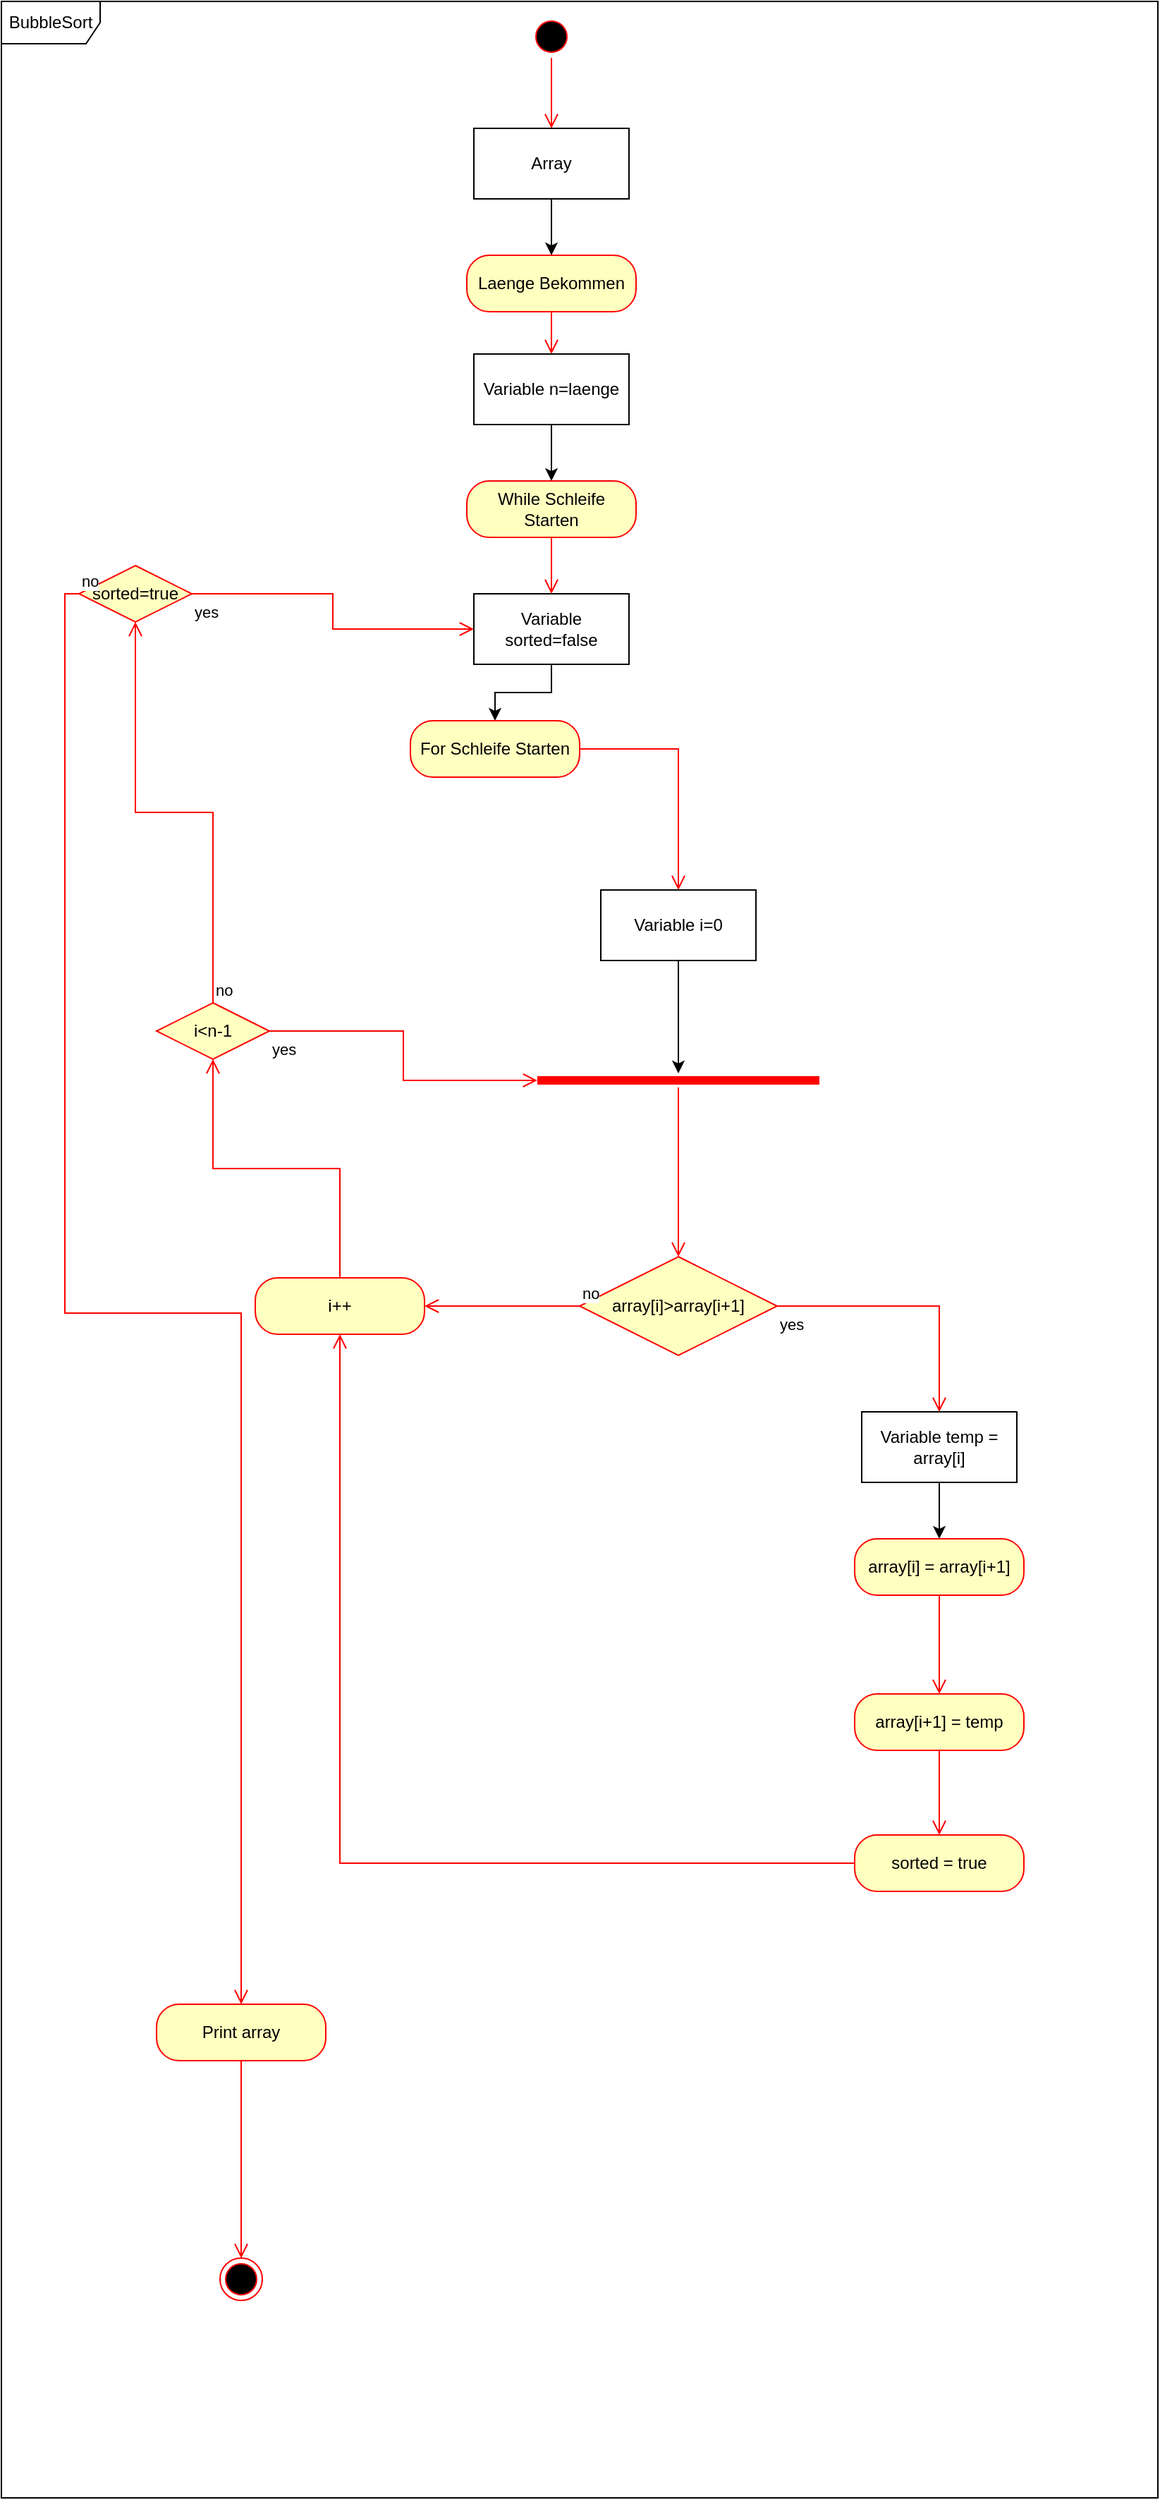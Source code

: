 <mxfile version="24.8.6">
  <diagram name="Page-1" id="OXBTZC504KjEnnJIQL22">
    <mxGraphModel dx="1210" dy="626" grid="1" gridSize="10" guides="1" tooltips="1" connect="1" arrows="1" fold="1" page="1" pageScale="1" pageWidth="850" pageHeight="1100" math="0" shadow="0">
      <root>
        <mxCell id="0" />
        <mxCell id="1" parent="0" />
        <mxCell id="aByPDQQcpFOjk5gNELxp-4" value="BubbleSort" style="shape=umlFrame;whiteSpace=wrap;html=1;pointerEvents=0;width=70;height=30;" vertex="1" parent="1">
          <mxGeometry x="110" y="10" width="820" height="1770" as="geometry" />
        </mxCell>
        <mxCell id="aByPDQQcpFOjk5gNELxp-21" value="" style="ellipse;html=1;shape=startState;fillColor=#000000;strokeColor=#ff0000;" vertex="1" parent="1">
          <mxGeometry x="485" y="20" width="30" height="30" as="geometry" />
        </mxCell>
        <mxCell id="aByPDQQcpFOjk5gNELxp-22" value="" style="edgeStyle=orthogonalEdgeStyle;html=1;verticalAlign=bottom;endArrow=open;endSize=8;strokeColor=#ff0000;rounded=0;entryX=0.5;entryY=0;entryDx=0;entryDy=0;" edge="1" source="aByPDQQcpFOjk5gNELxp-21" parent="1" target="aByPDQQcpFOjk5gNELxp-25">
          <mxGeometry relative="1" as="geometry">
            <mxPoint x="495" y="130" as="targetPoint" />
          </mxGeometry>
        </mxCell>
        <mxCell id="aByPDQQcpFOjk5gNELxp-28" style="edgeStyle=orthogonalEdgeStyle;rounded=0;orthogonalLoop=1;jettySize=auto;html=1;entryX=0.5;entryY=0;entryDx=0;entryDy=0;" edge="1" parent="1" source="aByPDQQcpFOjk5gNELxp-25" target="aByPDQQcpFOjk5gNELxp-26">
          <mxGeometry relative="1" as="geometry" />
        </mxCell>
        <mxCell id="aByPDQQcpFOjk5gNELxp-25" value="Array" style="html=1;whiteSpace=wrap;" vertex="1" parent="1">
          <mxGeometry x="445" y="100" width="110" height="50" as="geometry" />
        </mxCell>
        <mxCell id="aByPDQQcpFOjk5gNELxp-26" value="Laenge Bekommen" style="rounded=1;whiteSpace=wrap;html=1;arcSize=40;fontColor=#000000;fillColor=#ffffc0;strokeColor=#ff0000;" vertex="1" parent="1">
          <mxGeometry x="440" y="190" width="120" height="40" as="geometry" />
        </mxCell>
        <mxCell id="aByPDQQcpFOjk5gNELxp-27" value="" style="edgeStyle=orthogonalEdgeStyle;html=1;verticalAlign=bottom;endArrow=open;endSize=8;strokeColor=#ff0000;rounded=0;" edge="1" source="aByPDQQcpFOjk5gNELxp-26" parent="1" target="aByPDQQcpFOjk5gNELxp-29">
          <mxGeometry relative="1" as="geometry">
            <mxPoint x="495" y="310" as="targetPoint" />
          </mxGeometry>
        </mxCell>
        <mxCell id="aByPDQQcpFOjk5gNELxp-68" style="edgeStyle=orthogonalEdgeStyle;rounded=0;orthogonalLoop=1;jettySize=auto;html=1;entryX=0.5;entryY=0;entryDx=0;entryDy=0;" edge="1" parent="1" source="aByPDQQcpFOjk5gNELxp-29" target="aByPDQQcpFOjk5gNELxp-49">
          <mxGeometry relative="1" as="geometry" />
        </mxCell>
        <mxCell id="aByPDQQcpFOjk5gNELxp-29" value="Variable n=laenge" style="html=1;whiteSpace=wrap;" vertex="1" parent="1">
          <mxGeometry x="445" y="260" width="110" height="50" as="geometry" />
        </mxCell>
        <mxCell id="aByPDQQcpFOjk5gNELxp-53" style="edgeStyle=orthogonalEdgeStyle;rounded=0;orthogonalLoop=1;jettySize=auto;html=1;" edge="1" parent="1" source="aByPDQQcpFOjk5gNELxp-30" target="aByPDQQcpFOjk5gNELxp-51">
          <mxGeometry relative="1" as="geometry" />
        </mxCell>
        <mxCell id="aByPDQQcpFOjk5gNELxp-30" value="Variable sorted=false" style="html=1;whiteSpace=wrap;" vertex="1" parent="1">
          <mxGeometry x="445" y="430" width="110" height="50" as="geometry" />
        </mxCell>
        <mxCell id="aByPDQQcpFOjk5gNELxp-38" style="edgeStyle=orthogonalEdgeStyle;rounded=0;orthogonalLoop=1;jettySize=auto;html=1;" edge="1" parent="1" source="aByPDQQcpFOjk5gNELxp-31" target="aByPDQQcpFOjk5gNELxp-58">
          <mxGeometry relative="1" as="geometry" />
        </mxCell>
        <mxCell id="aByPDQQcpFOjk5gNELxp-31" value="Variable i=0" style="html=1;whiteSpace=wrap;" vertex="1" parent="1">
          <mxGeometry x="535" y="640" width="110" height="50" as="geometry" />
        </mxCell>
        <mxCell id="aByPDQQcpFOjk5gNELxp-32" value="array[i]&amp;gt;array[i+1]" style="rhombus;whiteSpace=wrap;html=1;fontColor=#000000;fillColor=#ffffc0;strokeColor=#ff0000;" vertex="1" parent="1">
          <mxGeometry x="520" y="900" width="140" height="70" as="geometry" />
        </mxCell>
        <mxCell id="aByPDQQcpFOjk5gNELxp-33" value="no" style="edgeStyle=orthogonalEdgeStyle;html=1;align=left;verticalAlign=bottom;endArrow=open;endSize=8;strokeColor=#ff0000;rounded=0;exitX=0;exitY=0.5;exitDx=0;exitDy=0;entryX=1;entryY=0.5;entryDx=0;entryDy=0;" edge="1" source="aByPDQQcpFOjk5gNELxp-32" parent="1" target="aByPDQQcpFOjk5gNELxp-35">
          <mxGeometry x="-1" relative="1" as="geometry">
            <mxPoint x="620" y="540" as="targetPoint" />
          </mxGeometry>
        </mxCell>
        <mxCell id="aByPDQQcpFOjk5gNELxp-34" value="yes" style="edgeStyle=orthogonalEdgeStyle;html=1;align=left;verticalAlign=top;endArrow=open;endSize=8;strokeColor=#ff0000;rounded=0;entryX=0.5;entryY=0;entryDx=0;entryDy=0;" edge="1" source="aByPDQQcpFOjk5gNELxp-32" parent="1" target="aByPDQQcpFOjk5gNELxp-37">
          <mxGeometry x="-1" relative="1" as="geometry">
            <mxPoint x="480" y="620" as="targetPoint" />
          </mxGeometry>
        </mxCell>
        <mxCell id="aByPDQQcpFOjk5gNELxp-35" value="i++" style="rounded=1;whiteSpace=wrap;html=1;arcSize=40;fontColor=#000000;fillColor=#ffffc0;strokeColor=#ff0000;" vertex="1" parent="1">
          <mxGeometry x="290" y="915" width="120" height="40" as="geometry" />
        </mxCell>
        <mxCell id="aByPDQQcpFOjk5gNELxp-36" value="" style="edgeStyle=orthogonalEdgeStyle;html=1;verticalAlign=bottom;endArrow=open;endSize=8;strokeColor=#ff0000;rounded=0;entryX=0.5;entryY=1;entryDx=0;entryDy=0;" edge="1" source="aByPDQQcpFOjk5gNELxp-35" parent="1" target="aByPDQQcpFOjk5gNELxp-39">
          <mxGeometry relative="1" as="geometry">
            <mxPoint x="270" y="620" as="targetPoint" />
          </mxGeometry>
        </mxCell>
        <mxCell id="aByPDQQcpFOjk5gNELxp-66" style="edgeStyle=orthogonalEdgeStyle;rounded=0;orthogonalLoop=1;jettySize=auto;html=1;" edge="1" parent="1" source="aByPDQQcpFOjk5gNELxp-37" target="aByPDQQcpFOjk5gNELxp-60">
          <mxGeometry relative="1" as="geometry" />
        </mxCell>
        <mxCell id="aByPDQQcpFOjk5gNELxp-37" value="Variable temp = array[i]" style="html=1;whiteSpace=wrap;" vertex="1" parent="1">
          <mxGeometry x="720" y="1010" width="110" height="50" as="geometry" />
        </mxCell>
        <mxCell id="aByPDQQcpFOjk5gNELxp-39" value="i&amp;lt;n-1" style="rhombus;whiteSpace=wrap;html=1;fontColor=#000000;fillColor=#ffffc0;strokeColor=#ff0000;" vertex="1" parent="1">
          <mxGeometry x="220" y="720" width="80" height="40" as="geometry" />
        </mxCell>
        <mxCell id="aByPDQQcpFOjk5gNELxp-41" value="yes" style="edgeStyle=orthogonalEdgeStyle;html=1;align=left;verticalAlign=top;endArrow=open;endSize=8;strokeColor=#ff0000;rounded=0;exitX=1;exitY=0.5;exitDx=0;exitDy=0;entryX=0;entryY=0.5;entryDx=0;entryDy=0;entryPerimeter=0;" edge="1" source="aByPDQQcpFOjk5gNELxp-39" parent="1" target="aByPDQQcpFOjk5gNELxp-58">
          <mxGeometry x="-1" relative="1" as="geometry">
            <mxPoint x="270" y="600" as="targetPoint" />
          </mxGeometry>
        </mxCell>
        <mxCell id="aByPDQQcpFOjk5gNELxp-42" value="sorted=true" style="rhombus;whiteSpace=wrap;html=1;fontColor=#000000;fillColor=#ffffc0;strokeColor=#ff0000;" vertex="1" parent="1">
          <mxGeometry x="165" y="410" width="80" height="40" as="geometry" />
        </mxCell>
        <mxCell id="aByPDQQcpFOjk5gNELxp-47" value="yes" style="edgeStyle=orthogonalEdgeStyle;html=1;align=left;verticalAlign=top;endArrow=open;endSize=8;strokeColor=#ff0000;rounded=0;exitX=1;exitY=0.5;exitDx=0;exitDy=0;entryX=0;entryY=0.5;entryDx=0;entryDy=0;" edge="1" parent="1" source="aByPDQQcpFOjk5gNELxp-42" target="aByPDQQcpFOjk5gNELxp-30">
          <mxGeometry x="-1" relative="1" as="geometry">
            <mxPoint x="530" y="650" as="targetPoint" />
            <mxPoint x="320" y="530" as="sourcePoint" />
          </mxGeometry>
        </mxCell>
        <mxCell id="aByPDQQcpFOjk5gNELxp-48" value="no" style="edgeStyle=orthogonalEdgeStyle;html=1;align=left;verticalAlign=bottom;endArrow=open;endSize=8;strokeColor=#ff0000;rounded=0;entryX=0.5;entryY=1;entryDx=0;entryDy=0;" edge="1" parent="1" source="aByPDQQcpFOjk5gNELxp-39" target="aByPDQQcpFOjk5gNELxp-42">
          <mxGeometry x="-1" relative="1" as="geometry">
            <mxPoint x="190" y="770" as="targetPoint" />
            <mxPoint x="310" y="770" as="sourcePoint" />
          </mxGeometry>
        </mxCell>
        <mxCell id="aByPDQQcpFOjk5gNELxp-49" value="While Schleife Starten" style="rounded=1;whiteSpace=wrap;html=1;arcSize=40;fontColor=#000000;fillColor=#ffffc0;strokeColor=#ff0000;" vertex="1" parent="1">
          <mxGeometry x="440" y="350" width="120" height="40" as="geometry" />
        </mxCell>
        <mxCell id="aByPDQQcpFOjk5gNELxp-50" value="" style="edgeStyle=orthogonalEdgeStyle;html=1;verticalAlign=bottom;endArrow=open;endSize=8;strokeColor=#ff0000;rounded=0;entryX=0.5;entryY=0;entryDx=0;entryDy=0;" edge="1" source="aByPDQQcpFOjk5gNELxp-49" parent="1" target="aByPDQQcpFOjk5gNELxp-30">
          <mxGeometry relative="1" as="geometry">
            <mxPoint x="500" y="450" as="targetPoint" />
          </mxGeometry>
        </mxCell>
        <mxCell id="aByPDQQcpFOjk5gNELxp-51" value="For Schleife Starten" style="rounded=1;whiteSpace=wrap;html=1;arcSize=40;fontColor=#000000;fillColor=#ffffc0;strokeColor=#ff0000;" vertex="1" parent="1">
          <mxGeometry x="400" y="520" width="120" height="40" as="geometry" />
        </mxCell>
        <mxCell id="aByPDQQcpFOjk5gNELxp-52" value="" style="edgeStyle=orthogonalEdgeStyle;html=1;verticalAlign=bottom;endArrow=open;endSize=8;strokeColor=#ff0000;rounded=0;entryX=0.5;entryY=0;entryDx=0;entryDy=0;" edge="1" source="aByPDQQcpFOjk5gNELxp-51" parent="1" target="aByPDQQcpFOjk5gNELxp-31">
          <mxGeometry relative="1" as="geometry">
            <mxPoint x="510" y="620" as="targetPoint" />
          </mxGeometry>
        </mxCell>
        <mxCell id="aByPDQQcpFOjk5gNELxp-54" value="Print array" style="rounded=1;whiteSpace=wrap;html=1;arcSize=40;fontColor=#000000;fillColor=#ffffc0;strokeColor=#ff0000;" vertex="1" parent="1">
          <mxGeometry x="220" y="1430" width="120" height="40" as="geometry" />
        </mxCell>
        <mxCell id="aByPDQQcpFOjk5gNELxp-55" value="" style="edgeStyle=orthogonalEdgeStyle;html=1;verticalAlign=bottom;endArrow=open;endSize=8;strokeColor=#ff0000;rounded=0;entryX=0.5;entryY=0;entryDx=0;entryDy=0;" edge="1" source="aByPDQQcpFOjk5gNELxp-54" parent="1" target="aByPDQQcpFOjk5gNELxp-56">
          <mxGeometry relative="1" as="geometry">
            <mxPoint x="180" y="710" as="targetPoint" />
          </mxGeometry>
        </mxCell>
        <mxCell id="aByPDQQcpFOjk5gNELxp-56" value="" style="ellipse;html=1;shape=endState;fillColor=#000000;strokeColor=#ff0000;" vertex="1" parent="1">
          <mxGeometry x="265" y="1610" width="30" height="30" as="geometry" />
        </mxCell>
        <mxCell id="aByPDQQcpFOjk5gNELxp-57" value="no" style="edgeStyle=orthogonalEdgeStyle;html=1;align=left;verticalAlign=bottom;endArrow=open;endSize=8;strokeColor=#ff0000;rounded=0;exitX=0;exitY=0.5;exitDx=0;exitDy=0;entryX=0.5;entryY=0;entryDx=0;entryDy=0;" edge="1" parent="1" source="aByPDQQcpFOjk5gNELxp-42" target="aByPDQQcpFOjk5gNELxp-54">
          <mxGeometry x="-1" relative="1" as="geometry">
            <mxPoint x="230" y="470" as="targetPoint" />
            <mxPoint x="270" y="730" as="sourcePoint" />
          </mxGeometry>
        </mxCell>
        <mxCell id="aByPDQQcpFOjk5gNELxp-58" value="" style="shape=line;html=1;strokeWidth=6;strokeColor=#ff0000;" vertex="1" parent="1">
          <mxGeometry x="490" y="770" width="200" height="10" as="geometry" />
        </mxCell>
        <mxCell id="aByPDQQcpFOjk5gNELxp-59" value="" style="edgeStyle=orthogonalEdgeStyle;html=1;verticalAlign=bottom;endArrow=open;endSize=8;strokeColor=#ff0000;rounded=0;entryX=0.5;entryY=0;entryDx=0;entryDy=0;" edge="1" source="aByPDQQcpFOjk5gNELxp-58" parent="1" target="aByPDQQcpFOjk5gNELxp-32">
          <mxGeometry relative="1" as="geometry">
            <mxPoint x="560" y="840" as="targetPoint" />
          </mxGeometry>
        </mxCell>
        <mxCell id="aByPDQQcpFOjk5gNELxp-60" value="array[i] = array[i+1]" style="rounded=1;whiteSpace=wrap;html=1;arcSize=40;fontColor=#000000;fillColor=#ffffc0;strokeColor=#ff0000;" vertex="1" parent="1">
          <mxGeometry x="715" y="1100" width="120" height="40" as="geometry" />
        </mxCell>
        <mxCell id="aByPDQQcpFOjk5gNELxp-61" value="" style="edgeStyle=orthogonalEdgeStyle;html=1;verticalAlign=bottom;endArrow=open;endSize=8;strokeColor=#ff0000;rounded=0;" edge="1" source="aByPDQQcpFOjk5gNELxp-60" parent="1" target="aByPDQQcpFOjk5gNELxp-62">
          <mxGeometry relative="1" as="geometry">
            <mxPoint x="780" y="1180" as="targetPoint" />
          </mxGeometry>
        </mxCell>
        <mxCell id="aByPDQQcpFOjk5gNELxp-62" value="array[i+1] = temp" style="rounded=1;whiteSpace=wrap;html=1;arcSize=40;fontColor=#000000;fillColor=#ffffc0;strokeColor=#ff0000;" vertex="1" parent="1">
          <mxGeometry x="715" y="1210" width="120" height="40" as="geometry" />
        </mxCell>
        <mxCell id="aByPDQQcpFOjk5gNELxp-63" value="" style="edgeStyle=orthogonalEdgeStyle;html=1;verticalAlign=bottom;endArrow=open;endSize=8;strokeColor=#ff0000;rounded=0;entryX=0.5;entryY=0;entryDx=0;entryDy=0;" edge="1" source="aByPDQQcpFOjk5gNELxp-62" parent="1" target="aByPDQQcpFOjk5gNELxp-64">
          <mxGeometry relative="1" as="geometry">
            <mxPoint x="615" y="1180" as="targetPoint" />
          </mxGeometry>
        </mxCell>
        <mxCell id="aByPDQQcpFOjk5gNELxp-64" value="sorted = true" style="rounded=1;whiteSpace=wrap;html=1;arcSize=40;fontColor=#000000;fillColor=#ffffc0;strokeColor=#ff0000;" vertex="1" parent="1">
          <mxGeometry x="715" y="1310" width="120" height="40" as="geometry" />
        </mxCell>
        <mxCell id="aByPDQQcpFOjk5gNELxp-65" value="" style="edgeStyle=orthogonalEdgeStyle;html=1;verticalAlign=bottom;endArrow=open;endSize=8;strokeColor=#ff0000;rounded=0;entryX=0.5;entryY=1;entryDx=0;entryDy=0;" edge="1" source="aByPDQQcpFOjk5gNELxp-64" parent="1" target="aByPDQQcpFOjk5gNELxp-35">
          <mxGeometry relative="1" as="geometry">
            <mxPoint x="610" y="1290" as="targetPoint" />
          </mxGeometry>
        </mxCell>
      </root>
    </mxGraphModel>
  </diagram>
</mxfile>
